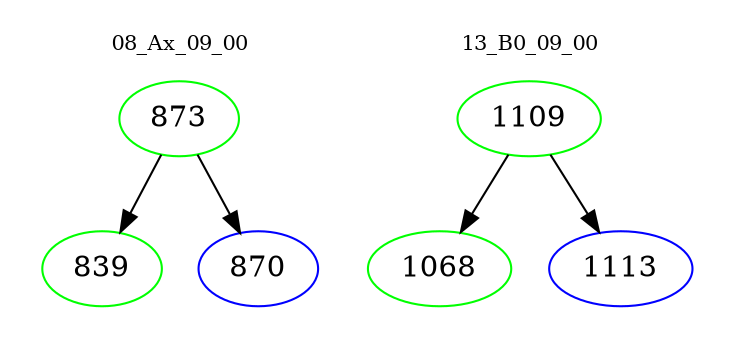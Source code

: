 digraph{
subgraph cluster_0 {
color = white
label = "08_Ax_09_00";
fontsize=10;
T0_873 [label="873", color="green"]
T0_873 -> T0_839 [color="black"]
T0_839 [label="839", color="green"]
T0_873 -> T0_870 [color="black"]
T0_870 [label="870", color="blue"]
}
subgraph cluster_1 {
color = white
label = "13_B0_09_00";
fontsize=10;
T1_1109 [label="1109", color="green"]
T1_1109 -> T1_1068 [color="black"]
T1_1068 [label="1068", color="green"]
T1_1109 -> T1_1113 [color="black"]
T1_1113 [label="1113", color="blue"]
}
}
